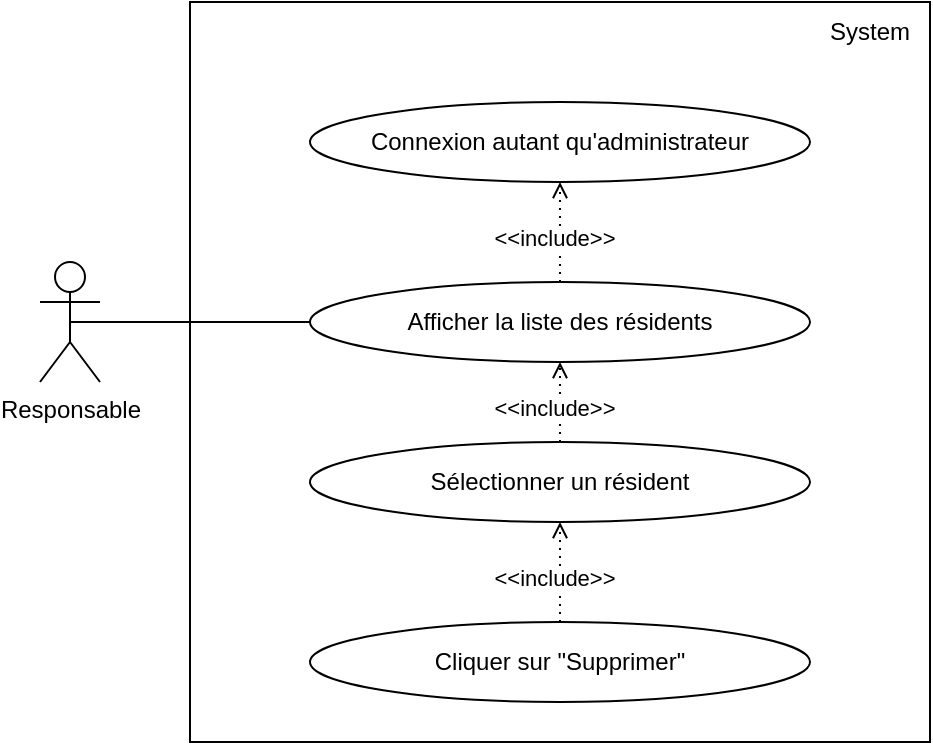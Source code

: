 <mxfile version="16.5.1" type="device"><diagram id="vkiSB4Ia9tqEvFTmCyrE" name="Page-1"><mxGraphModel dx="900" dy="672" grid="1" gridSize="10" guides="1" tooltips="1" connect="1" arrows="1" fold="1" page="1" pageScale="1" pageWidth="1169" pageHeight="827" math="0" shadow="0"><root><mxCell id="0"/><mxCell id="1" parent="0"/><mxCell id="jQHtLmV7BicCSFMjevHA-1" value="" style="whiteSpace=wrap;html=1;aspect=fixed;" parent="1" vertex="1"><mxGeometry x="295" y="120" width="370" height="370" as="geometry"/></mxCell><mxCell id="jQHtLmV7BicCSFMjevHA-2" value="Connexion autant qu'administrateur" style="ellipse;whiteSpace=wrap;html=1;" parent="1" vertex="1"><mxGeometry x="355" y="170" width="250" height="40" as="geometry"/></mxCell><mxCell id="jQHtLmV7BicCSFMjevHA-3" value="" style="endArrow=open;dashed=1;html=1;dashPattern=1 3;strokeWidth=1;rounded=0;endFill=0;" parent="1" source="jQHtLmV7BicCSFMjevHA-5" target="jQHtLmV7BicCSFMjevHA-2" edge="1"><mxGeometry width="50" height="50" relative="1" as="geometry"><mxPoint x="480" y="260" as="sourcePoint"/><mxPoint x="480" y="210" as="targetPoint"/></mxGeometry></mxCell><mxCell id="jQHtLmV7BicCSFMjevHA-4" value="&amp;lt;&amp;lt;include&amp;gt;&amp;gt;" style="edgeLabel;html=1;align=center;verticalAlign=middle;resizable=0;points=[];" parent="jQHtLmV7BicCSFMjevHA-3" vertex="1" connectable="0"><mxGeometry x="-0.12" y="3" relative="1" as="geometry"><mxPoint as="offset"/></mxGeometry></mxCell><mxCell id="jQHtLmV7BicCSFMjevHA-5" value="Afficher la liste des résidents" style="ellipse;whiteSpace=wrap;html=1;" parent="1" vertex="1"><mxGeometry x="355" y="260" width="250" height="40" as="geometry"/></mxCell><mxCell id="jQHtLmV7BicCSFMjevHA-6" value="Responsable" style="shape=umlActor;verticalLabelPosition=bottom;verticalAlign=top;html=1;outlineConnect=0;" parent="1" vertex="1"><mxGeometry x="220" y="250" width="30" height="60" as="geometry"/></mxCell><mxCell id="jQHtLmV7BicCSFMjevHA-7" value="System" style="text;html=1;strokeColor=none;fillColor=none;align=center;verticalAlign=middle;whiteSpace=wrap;rounded=0;" parent="1" vertex="1"><mxGeometry x="605" y="120" width="60" height="30" as="geometry"/></mxCell><mxCell id="jQHtLmV7BicCSFMjevHA-8" value="" style="endArrow=none;html=1;rounded=0;exitX=0.5;exitY=0.5;exitDx=0;exitDy=0;exitPerimeter=0;" parent="1" source="jQHtLmV7BicCSFMjevHA-6" target="jQHtLmV7BicCSFMjevHA-5" edge="1"><mxGeometry width="50" height="50" relative="1" as="geometry"><mxPoint x="340" y="330" as="sourcePoint"/><mxPoint x="390" y="280" as="targetPoint"/></mxGeometry></mxCell><mxCell id="jQHtLmV7BicCSFMjevHA-9" value="Sélectionner un résident" style="ellipse;whiteSpace=wrap;html=1;" parent="1" vertex="1"><mxGeometry x="355" y="340" width="250" height="40" as="geometry"/></mxCell><mxCell id="jQHtLmV7BicCSFMjevHA-10" value="Cliquer sur &quot;Supprimer&quot;" style="ellipse;whiteSpace=wrap;html=1;" parent="1" vertex="1"><mxGeometry x="355" y="430" width="250" height="40" as="geometry"/></mxCell><mxCell id="jQHtLmV7BicCSFMjevHA-11" value="" style="endArrow=open;dashed=1;html=1;dashPattern=1 3;strokeWidth=1;rounded=0;endFill=0;exitX=0.5;exitY=0;exitDx=0;exitDy=0;" parent="1" source="jQHtLmV7BicCSFMjevHA-10" target="jQHtLmV7BicCSFMjevHA-9" edge="1"><mxGeometry width="50" height="50" relative="1" as="geometry"><mxPoint x="490" y="270" as="sourcePoint"/><mxPoint x="490" y="220" as="targetPoint"/></mxGeometry></mxCell><mxCell id="jQHtLmV7BicCSFMjevHA-12" value="&amp;lt;&amp;lt;include&amp;gt;&amp;gt;" style="edgeLabel;html=1;align=center;verticalAlign=middle;resizable=0;points=[];" parent="jQHtLmV7BicCSFMjevHA-11" vertex="1" connectable="0"><mxGeometry x="-0.12" y="3" relative="1" as="geometry"><mxPoint as="offset"/></mxGeometry></mxCell><mxCell id="jQHtLmV7BicCSFMjevHA-13" value="" style="endArrow=open;dashed=1;html=1;dashPattern=1 3;strokeWidth=1;rounded=0;endFill=0;exitX=0.5;exitY=0;exitDx=0;exitDy=0;" parent="1" source="jQHtLmV7BicCSFMjevHA-9" target="jQHtLmV7BicCSFMjevHA-5" edge="1"><mxGeometry width="50" height="50" relative="1" as="geometry"><mxPoint x="490" y="440" as="sourcePoint"/><mxPoint x="480" y="300" as="targetPoint"/></mxGeometry></mxCell><mxCell id="jQHtLmV7BicCSFMjevHA-14" value="&amp;lt;&amp;lt;include&amp;gt;&amp;gt;" style="edgeLabel;html=1;align=center;verticalAlign=middle;resizable=0;points=[];" parent="jQHtLmV7BicCSFMjevHA-13" vertex="1" connectable="0"><mxGeometry x="-0.12" y="3" relative="1" as="geometry"><mxPoint as="offset"/></mxGeometry></mxCell></root></mxGraphModel></diagram></mxfile>